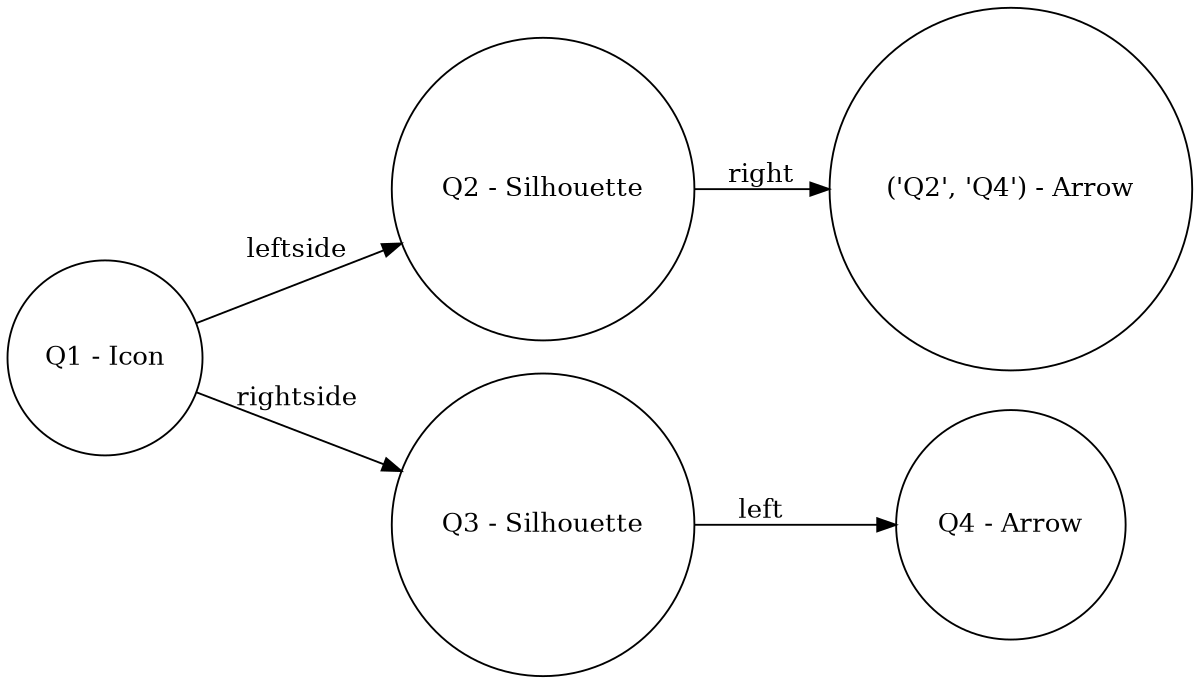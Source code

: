digraph "Feature Structure" {
	rankdir=LR size="8,5"
	node [shape=circle]
	"Q1 - Icon"
	"Q2 - Silhouette"
	"Q3 - Silhouette"
	"Q4 - Arrow"
	"('Q2', 'Q4') - Arrow"
	"Q1 - Icon" -> "Q2 - Silhouette" [label=leftside]
	"Q2 - Silhouette" -> "('Q2', 'Q4') - Arrow" [label=right]
	"Q1 - Icon" -> "Q3 - Silhouette" [label=rightside]
	"Q3 - Silhouette" -> "Q4 - Arrow" [label=left]
}
